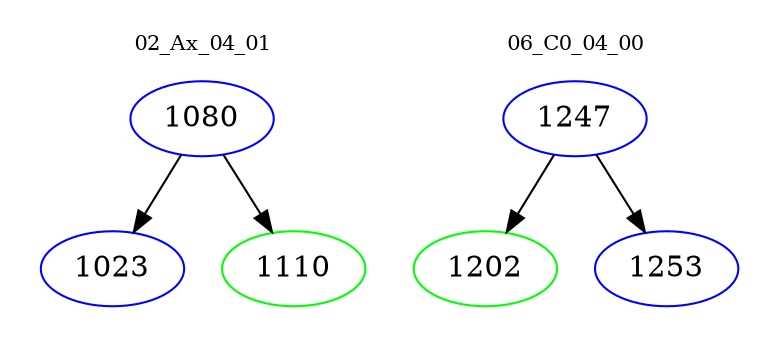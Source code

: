 digraph{
subgraph cluster_0 {
color = white
label = "02_Ax_04_01";
fontsize=10;
T0_1080 [label="1080", color="blue"]
T0_1080 -> T0_1023 [color="black"]
T0_1023 [label="1023", color="blue"]
T0_1080 -> T0_1110 [color="black"]
T0_1110 [label="1110", color="green"]
}
subgraph cluster_1 {
color = white
label = "06_C0_04_00";
fontsize=10;
T1_1247 [label="1247", color="blue"]
T1_1247 -> T1_1202 [color="black"]
T1_1202 [label="1202", color="green"]
T1_1247 -> T1_1253 [color="black"]
T1_1253 [label="1253", color="blue"]
}
}
